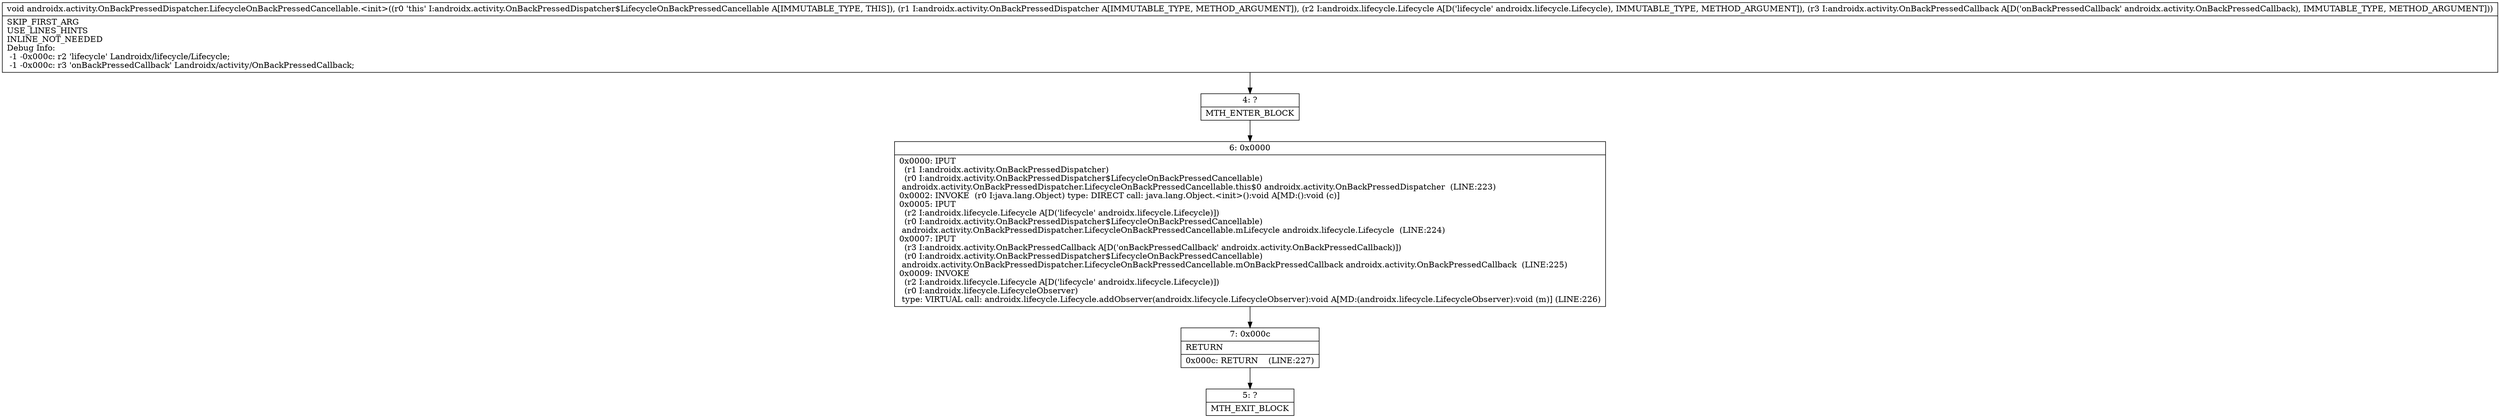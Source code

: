 digraph "CFG forandroidx.activity.OnBackPressedDispatcher.LifecycleOnBackPressedCancellable.\<init\>(Landroidx\/activity\/OnBackPressedDispatcher;Landroidx\/lifecycle\/Lifecycle;Landroidx\/activity\/OnBackPressedCallback;)V" {
Node_4 [shape=record,label="{4\:\ ?|MTH_ENTER_BLOCK\l}"];
Node_6 [shape=record,label="{6\:\ 0x0000|0x0000: IPUT  \l  (r1 I:androidx.activity.OnBackPressedDispatcher)\l  (r0 I:androidx.activity.OnBackPressedDispatcher$LifecycleOnBackPressedCancellable)\l androidx.activity.OnBackPressedDispatcher.LifecycleOnBackPressedCancellable.this$0 androidx.activity.OnBackPressedDispatcher  (LINE:223)\l0x0002: INVOKE  (r0 I:java.lang.Object) type: DIRECT call: java.lang.Object.\<init\>():void A[MD:():void (c)]\l0x0005: IPUT  \l  (r2 I:androidx.lifecycle.Lifecycle A[D('lifecycle' androidx.lifecycle.Lifecycle)])\l  (r0 I:androidx.activity.OnBackPressedDispatcher$LifecycleOnBackPressedCancellable)\l androidx.activity.OnBackPressedDispatcher.LifecycleOnBackPressedCancellable.mLifecycle androidx.lifecycle.Lifecycle  (LINE:224)\l0x0007: IPUT  \l  (r3 I:androidx.activity.OnBackPressedCallback A[D('onBackPressedCallback' androidx.activity.OnBackPressedCallback)])\l  (r0 I:androidx.activity.OnBackPressedDispatcher$LifecycleOnBackPressedCancellable)\l androidx.activity.OnBackPressedDispatcher.LifecycleOnBackPressedCancellable.mOnBackPressedCallback androidx.activity.OnBackPressedCallback  (LINE:225)\l0x0009: INVOKE  \l  (r2 I:androidx.lifecycle.Lifecycle A[D('lifecycle' androidx.lifecycle.Lifecycle)])\l  (r0 I:androidx.lifecycle.LifecycleObserver)\l type: VIRTUAL call: androidx.lifecycle.Lifecycle.addObserver(androidx.lifecycle.LifecycleObserver):void A[MD:(androidx.lifecycle.LifecycleObserver):void (m)] (LINE:226)\l}"];
Node_7 [shape=record,label="{7\:\ 0x000c|RETURN\l|0x000c: RETURN    (LINE:227)\l}"];
Node_5 [shape=record,label="{5\:\ ?|MTH_EXIT_BLOCK\l}"];
MethodNode[shape=record,label="{void androidx.activity.OnBackPressedDispatcher.LifecycleOnBackPressedCancellable.\<init\>((r0 'this' I:androidx.activity.OnBackPressedDispatcher$LifecycleOnBackPressedCancellable A[IMMUTABLE_TYPE, THIS]), (r1 I:androidx.activity.OnBackPressedDispatcher A[IMMUTABLE_TYPE, METHOD_ARGUMENT]), (r2 I:androidx.lifecycle.Lifecycle A[D('lifecycle' androidx.lifecycle.Lifecycle), IMMUTABLE_TYPE, METHOD_ARGUMENT]), (r3 I:androidx.activity.OnBackPressedCallback A[D('onBackPressedCallback' androidx.activity.OnBackPressedCallback), IMMUTABLE_TYPE, METHOD_ARGUMENT]))  | SKIP_FIRST_ARG\lUSE_LINES_HINTS\lINLINE_NOT_NEEDED\lDebug Info:\l  \-1 \-0x000c: r2 'lifecycle' Landroidx\/lifecycle\/Lifecycle;\l  \-1 \-0x000c: r3 'onBackPressedCallback' Landroidx\/activity\/OnBackPressedCallback;\l}"];
MethodNode -> Node_4;Node_4 -> Node_6;
Node_6 -> Node_7;
Node_7 -> Node_5;
}

